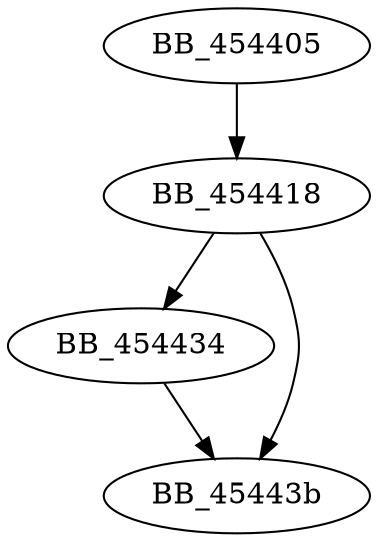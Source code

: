 DiGraph sub_454405{
BB_454405->BB_454418
BB_454418->BB_454434
BB_454418->BB_45443b
BB_454434->BB_45443b
}
